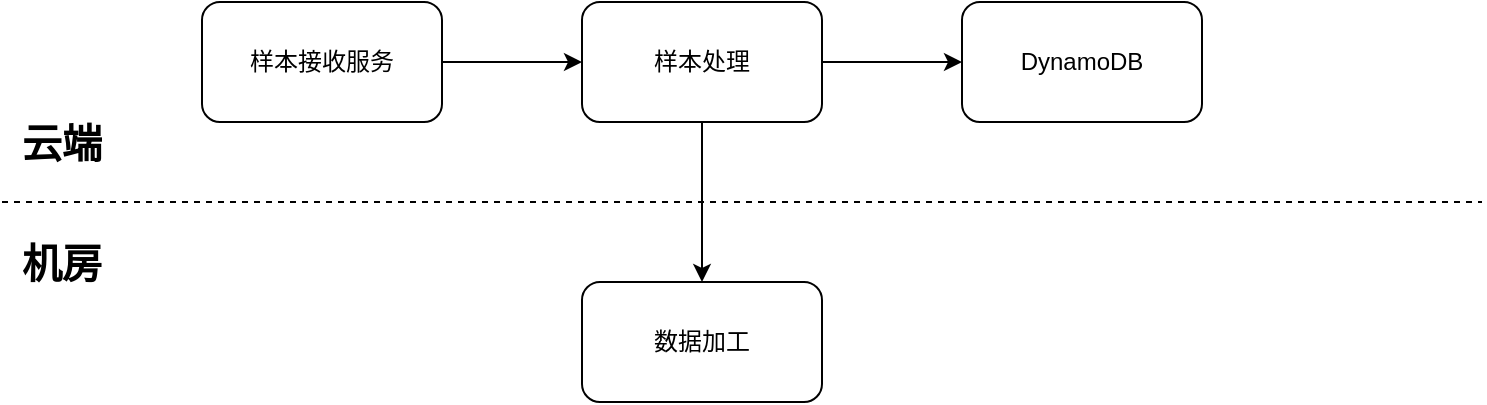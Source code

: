<mxfile version="11.3.1" type="device" pages="1"><diagram id="xa3vzfvMr61uZZEb0o80" name="Page-1"><mxGraphModel dx="1186" dy="741" grid="1" gridSize="10" guides="1" tooltips="1" connect="1" arrows="1" fold="1" page="1" pageScale="1" pageWidth="827" pageHeight="1169" math="0" shadow="0"><root><mxCell id="0"/><mxCell id="1" parent="0"/><mxCell id="ujglImXCn5uJLJjqnGiA-16" value="" style="edgeStyle=orthogonalEdgeStyle;rounded=0;orthogonalLoop=1;jettySize=auto;html=1;" edge="1" parent="1" source="ujglImXCn5uJLJjqnGiA-2" target="ujglImXCn5uJLJjqnGiA-15"><mxGeometry relative="1" as="geometry"/></mxCell><mxCell id="ujglImXCn5uJLJjqnGiA-2" value="样本处理" style="rounded=1;whiteSpace=wrap;html=1;" vertex="1" parent="1"><mxGeometry x="320" y="120" width="120" height="60" as="geometry"/></mxCell><mxCell id="ujglImXCn5uJLJjqnGiA-15" value="数据加工" style="rounded=1;whiteSpace=wrap;html=1;" vertex="1" parent="1"><mxGeometry x="320" y="260" width="120" height="60" as="geometry"/></mxCell><mxCell id="ujglImXCn5uJLJjqnGiA-3" value="样本接收服务" style="rounded=1;whiteSpace=wrap;html=1;" vertex="1" parent="1"><mxGeometry x="130" y="120" width="120" height="60" as="geometry"/></mxCell><mxCell id="ujglImXCn5uJLJjqnGiA-4" value="" style="endArrow=classic;html=1;exitX=1;exitY=0.5;exitDx=0;exitDy=0;entryX=0;entryY=0.5;entryDx=0;entryDy=0;" edge="1" parent="1" source="ujglImXCn5uJLJjqnGiA-3" target="ujglImXCn5uJLJjqnGiA-2"><mxGeometry width="50" height="50" relative="1" as="geometry"><mxPoint x="310" y="170" as="sourcePoint"/><mxPoint x="360" y="120" as="targetPoint"/></mxGeometry></mxCell><mxCell id="ujglImXCn5uJLJjqnGiA-5" value="" style="endArrow=none;dashed=1;html=1;" edge="1" parent="1"><mxGeometry width="50" height="50" relative="1" as="geometry"><mxPoint x="30" y="220" as="sourcePoint"/><mxPoint x="770" y="220" as="targetPoint"/></mxGeometry></mxCell><mxCell id="ujglImXCn5uJLJjqnGiA-6" value="&lt;h2 style=&quot;font-size: 20px&quot;&gt;云端&lt;/h2&gt;" style="text;html=1;strokeColor=none;fillColor=none;align=center;verticalAlign=middle;whiteSpace=wrap;rounded=0;" vertex="1" parent="1"><mxGeometry x="30" y="180" width="60" height="20" as="geometry"/></mxCell><mxCell id="ujglImXCn5uJLJjqnGiA-7" value="&lt;h2 style=&quot;font-size: 20px&quot;&gt;机房&lt;/h2&gt;" style="text;html=1;strokeColor=none;fillColor=none;align=center;verticalAlign=middle;whiteSpace=wrap;rounded=0;" vertex="1" parent="1"><mxGeometry x="30" y="240" width="60" height="20" as="geometry"/></mxCell><mxCell id="ujglImXCn5uJLJjqnGiA-9" value="" style="endArrow=classic;html=1;exitX=1;exitY=0.5;exitDx=0;exitDy=0;entryX=0;entryY=0.5;entryDx=0;entryDy=0;entryPerimeter=0;" edge="1" parent="1" source="ujglImXCn5uJLJjqnGiA-2" target="ujglImXCn5uJLJjqnGiA-13"><mxGeometry width="50" height="50" relative="1" as="geometry"><mxPoint x="200" y="400" as="sourcePoint"/><mxPoint x="510" y="150" as="targetPoint"/></mxGeometry></mxCell><mxCell id="ujglImXCn5uJLJjqnGiA-13" value="DynamoDB" style="rounded=1;whiteSpace=wrap;html=1;" vertex="1" parent="1"><mxGeometry x="510" y="120" width="120" height="60" as="geometry"/></mxCell></root></mxGraphModel></diagram></mxfile>